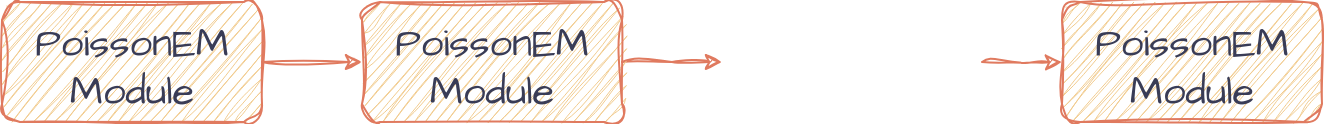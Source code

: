 <mxfile version="21.1.6" type="embed">
  <diagram id="zqsDAP4HjBSqX6GH7w4w" name="Page-1">
    <mxGraphModel dx="1498" dy="754" grid="1" gridSize="10" guides="1" tooltips="1" connect="1" arrows="1" fold="1" page="1" pageScale="1" pageWidth="850" pageHeight="1100" math="0" shadow="0">
      <root>
        <mxCell id="0" />
        <mxCell id="1" parent="0" />
        <mxCell id="12" style="edgeStyle=orthogonalEdgeStyle;rounded=0;sketch=1;hachureGap=4;jiggle=2;curveFitting=1;orthogonalLoop=1;jettySize=auto;strokeColor=#E07A5F;fontFamily=Architects Daughter;fontSource=https%3A%2F%2Ffonts.googleapis.com%2Fcss%3Ffamily%3DArchitects%2BDaughter;fontSize=16;fontColor=#393C56;fillColor=#F2CC8F;" edge="1" parent="1" source="8" target="11">
          <mxGeometry relative="1" as="geometry" />
        </mxCell>
        <mxCell id="8" value="PoissonEM&#xa;Module" style="rounded=1;sketch=1;hachureGap=4;jiggle=2;curveFitting=1;strokeColor=#E07A5F;fontFamily=Architects Daughter;fontSource=https%3A%2F%2Ffonts.googleapis.com%2Fcss%3Ffamily%3DArchitects%2BDaughter;fontSize=20;fontColor=#393C56;fillColor=#F2CC8F;" vertex="1" parent="1">
          <mxGeometry x="110" y="270" width="130" height="60" as="geometry" />
        </mxCell>
        <mxCell id="14" style="edgeStyle=orthogonalEdgeStyle;rounded=0;sketch=1;hachureGap=4;jiggle=2;curveFitting=1;orthogonalLoop=1;jettySize=auto;entryX=0;entryY=0.5;entryDx=0;entryDy=0;strokeColor=#E07A5F;fontFamily=Architects Daughter;fontSource=https%3A%2F%2Ffonts.googleapis.com%2Fcss%3Ffamily%3DArchitects%2BDaughter;fontSize=16;fontColor=#393C56;fillColor=#F2CC8F;" edge="1" parent="1" source="11">
          <mxGeometry relative="1" as="geometry">
            <mxPoint x="470" y="300" as="targetPoint" />
          </mxGeometry>
        </mxCell>
        <mxCell id="11" value="PoissonEM&#xa;Module" style="rounded=1;sketch=1;hachureGap=4;jiggle=2;curveFitting=1;strokeColor=#E07A5F;fontFamily=Architects Daughter;fontSource=https%3A%2F%2Ffonts.googleapis.com%2Fcss%3Ffamily%3DArchitects%2BDaughter;fontSize=20;fontColor=#393C56;fillColor=#F2CC8F;" vertex="1" parent="1">
          <mxGeometry x="290" y="270" width="130" height="60" as="geometry" />
        </mxCell>
        <mxCell id="18" style="edgeStyle=orthogonalEdgeStyle;rounded=0;sketch=1;hachureGap=4;jiggle=2;curveFitting=1;orthogonalLoop=1;jettySize=auto;strokeColor=#E07A5F;fontFamily=Architects Daughter;fontSource=https%3A%2F%2Ffonts.googleapis.com%2Fcss%3Ffamily%3DArchitects%2BDaughter;fontSize=16;fontColor=#393C56;fillColor=#F2CC8F;" edge="1" parent="1" target="15">
          <mxGeometry relative="1" as="geometry">
            <mxPoint x="600" y="300" as="sourcePoint" />
          </mxGeometry>
        </mxCell>
        <mxCell id="15" value="PoissonEM&#xa;Module" style="rounded=1;sketch=1;hachureGap=4;jiggle=2;curveFitting=1;strokeColor=#E07A5F;fontFamily=Architects Daughter;fontSource=https%3A%2F%2Ffonts.googleapis.com%2Fcss%3Ffamily%3DArchitects%2BDaughter;fontSize=20;fontColor=#393C56;fillColor=#F2CC8F;" vertex="1" parent="1">
          <mxGeometry x="640" y="270" width="130" height="60" as="geometry" />
        </mxCell>
      </root>
    </mxGraphModel>
  </diagram>
</mxfile>
